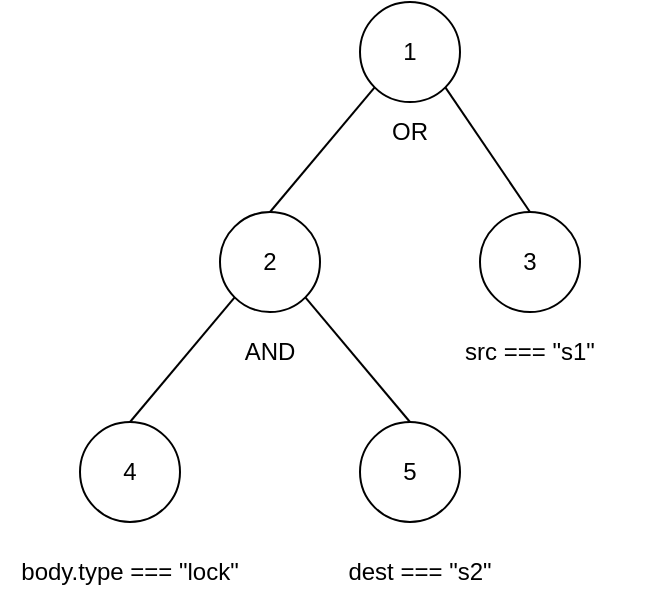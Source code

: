 <mxfile version="24.7.7">
  <diagram name="Page-1" id="E7hyvu7-muRNRqMukmYJ">
    <mxGraphModel dx="1102" dy="725" grid="1" gridSize="10" guides="1" tooltips="1" connect="1" arrows="1" fold="1" page="1" pageScale="1" pageWidth="850" pageHeight="1100" math="0" shadow="0">
      <root>
        <mxCell id="0" />
        <mxCell id="1" parent="0" />
        <mxCell id="wXH_pDiZ2MM9VVg9Jycx-16" style="rounded=0;orthogonalLoop=1;jettySize=auto;html=1;exitX=0;exitY=1;exitDx=0;exitDy=0;entryX=0.5;entryY=0;entryDx=0;entryDy=0;endArrow=none;endFill=0;" edge="1" parent="1" source="wXH_pDiZ2MM9VVg9Jycx-2" target="wXH_pDiZ2MM9VVg9Jycx-8">
          <mxGeometry relative="1" as="geometry" />
        </mxCell>
        <mxCell id="wXH_pDiZ2MM9VVg9Jycx-17" style="rounded=0;orthogonalLoop=1;jettySize=auto;html=1;exitX=1;exitY=1;exitDx=0;exitDy=0;entryX=0.5;entryY=0;entryDx=0;entryDy=0;endArrow=none;endFill=0;" edge="1" parent="1" source="wXH_pDiZ2MM9VVg9Jycx-2" target="wXH_pDiZ2MM9VVg9Jycx-9">
          <mxGeometry relative="1" as="geometry" />
        </mxCell>
        <mxCell id="wXH_pDiZ2MM9VVg9Jycx-2" value="2" style="ellipse;whiteSpace=wrap;html=1;aspect=fixed;" vertex="1" parent="1">
          <mxGeometry x="270" y="295" width="50" height="50" as="geometry" />
        </mxCell>
        <mxCell id="wXH_pDiZ2MM9VVg9Jycx-3" value="body.type === &quot;lock&quot;" style="text;html=1;align=center;verticalAlign=middle;whiteSpace=wrap;rounded=0;" vertex="1" parent="1">
          <mxGeometry x="160" y="460" width="130" height="30" as="geometry" />
        </mxCell>
        <mxCell id="wXH_pDiZ2MM9VVg9Jycx-6" value="src === &quot;s1&quot;" style="text;html=1;align=center;verticalAlign=middle;whiteSpace=wrap;rounded=0;" vertex="1" parent="1">
          <mxGeometry x="360" y="350" width="130" height="30" as="geometry" />
        </mxCell>
        <mxCell id="wXH_pDiZ2MM9VVg9Jycx-7" value="3" style="ellipse;whiteSpace=wrap;html=1;aspect=fixed;" vertex="1" parent="1">
          <mxGeometry x="400" y="295" width="50" height="50" as="geometry" />
        </mxCell>
        <mxCell id="wXH_pDiZ2MM9VVg9Jycx-8" value="4" style="ellipse;whiteSpace=wrap;html=1;aspect=fixed;" vertex="1" parent="1">
          <mxGeometry x="200" y="400" width="50" height="50" as="geometry" />
        </mxCell>
        <mxCell id="wXH_pDiZ2MM9VVg9Jycx-9" value="5" style="ellipse;whiteSpace=wrap;html=1;aspect=fixed;" vertex="1" parent="1">
          <mxGeometry x="340" y="400" width="50" height="50" as="geometry" />
        </mxCell>
        <mxCell id="wXH_pDiZ2MM9VVg9Jycx-10" value="dest === &quot;s2&quot;" style="text;html=1;align=center;verticalAlign=middle;whiteSpace=wrap;rounded=0;" vertex="1" parent="1">
          <mxGeometry x="305" y="460" width="130" height="30" as="geometry" />
        </mxCell>
        <mxCell id="wXH_pDiZ2MM9VVg9Jycx-14" style="rounded=0;orthogonalLoop=1;jettySize=auto;html=1;exitX=0;exitY=1;exitDx=0;exitDy=0;entryX=0.5;entryY=0;entryDx=0;entryDy=0;endArrow=none;endFill=0;" edge="1" parent="1" source="wXH_pDiZ2MM9VVg9Jycx-11" target="wXH_pDiZ2MM9VVg9Jycx-2">
          <mxGeometry relative="1" as="geometry" />
        </mxCell>
        <mxCell id="wXH_pDiZ2MM9VVg9Jycx-15" style="rounded=0;orthogonalLoop=1;jettySize=auto;html=1;exitX=1;exitY=1;exitDx=0;exitDy=0;entryX=0.5;entryY=0;entryDx=0;entryDy=0;endArrow=none;endFill=0;" edge="1" parent="1" source="wXH_pDiZ2MM9VVg9Jycx-11" target="wXH_pDiZ2MM9VVg9Jycx-7">
          <mxGeometry relative="1" as="geometry" />
        </mxCell>
        <mxCell id="wXH_pDiZ2MM9VVg9Jycx-11" value="1" style="ellipse;whiteSpace=wrap;html=1;aspect=fixed;" vertex="1" parent="1">
          <mxGeometry x="340" y="190" width="50" height="50" as="geometry" />
        </mxCell>
        <mxCell id="wXH_pDiZ2MM9VVg9Jycx-12" value="AND" style="text;html=1;align=center;verticalAlign=middle;whiteSpace=wrap;rounded=0;" vertex="1" parent="1">
          <mxGeometry x="230" y="350" width="130" height="30" as="geometry" />
        </mxCell>
        <mxCell id="wXH_pDiZ2MM9VVg9Jycx-13" value="OR" style="text;html=1;align=center;verticalAlign=middle;whiteSpace=wrap;rounded=0;" vertex="1" parent="1">
          <mxGeometry x="300" y="240" width="130" height="30" as="geometry" />
        </mxCell>
      </root>
    </mxGraphModel>
  </diagram>
</mxfile>
